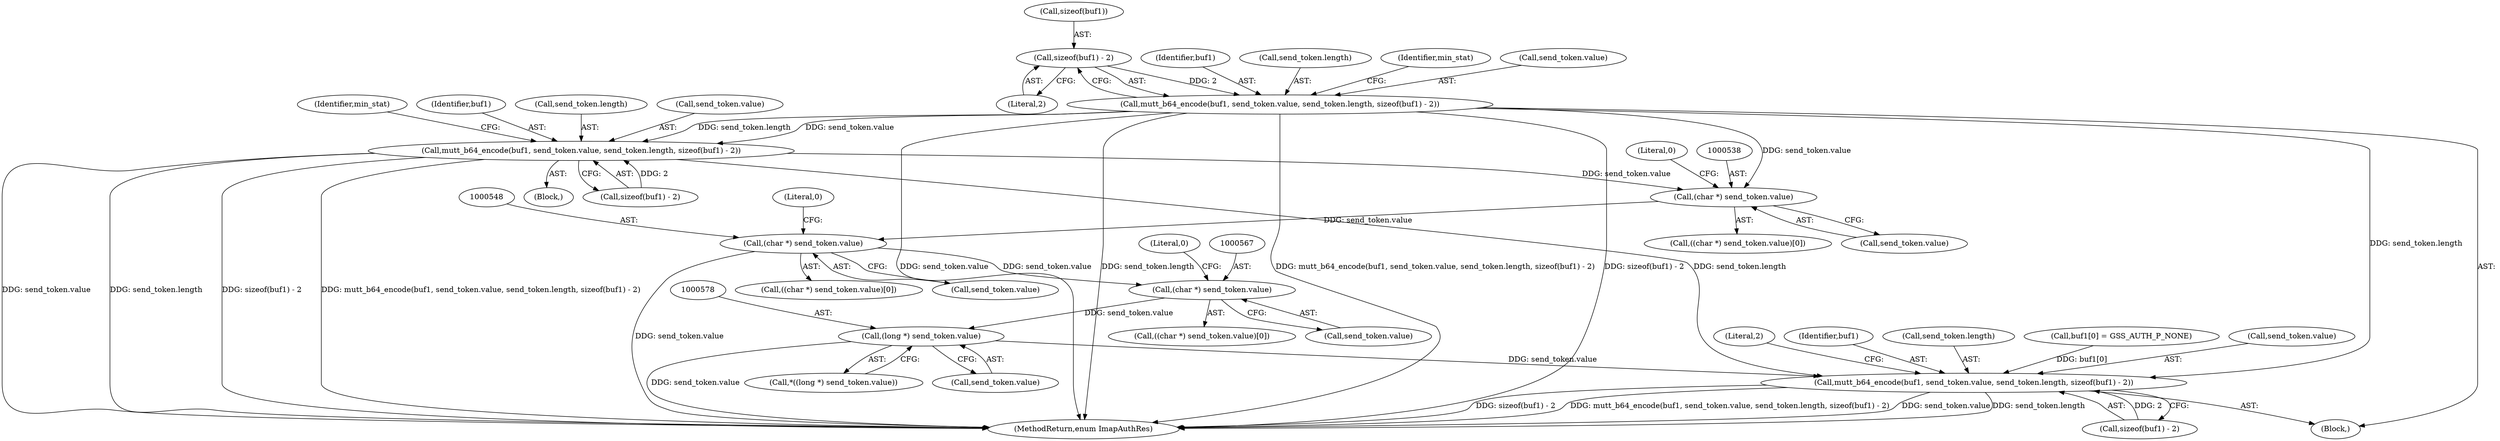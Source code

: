 digraph "0_neomutt_6f163e07ae68654d7ac5268cbb7565f6df79ad85_0@API" {
"1000320" [label="(Call,sizeof(buf1) - 2)"];
"1000312" [label="(Call,mutt_b64_encode(buf1, send_token.value, send_token.length, sizeof(buf1) - 2))"];
"1000433" [label="(Call,mutt_b64_encode(buf1, send_token.value, send_token.length, sizeof(buf1) - 2))"];
"1000537" [label="(Call,(char *) send_token.value)"];
"1000547" [label="(Call,(char *) send_token.value)"];
"1000566" [label="(Call,(char *) send_token.value)"];
"1000577" [label="(Call,(long *) send_token.value)"];
"1000683" [label="(Call,mutt_b64_encode(buf1, send_token.value, send_token.length, sizeof(buf1) - 2))"];
"1000547" [label="(Call,(char *) send_token.value)"];
"1000565" [label="(Call,((char *) send_token.value)[0])"];
"1000343" [label="(Block,)"];
"1000313" [label="(Identifier,buf1)"];
"1000434" [label="(Identifier,buf1)"];
"1000438" [label="(Call,send_token.length)"];
"1000435" [label="(Call,send_token.value)"];
"1000317" [label="(Call,send_token.length)"];
"1000542" [label="(Literal,0)"];
"1000552" [label="(Literal,0)"];
"1000326" [label="(Identifier,min_stat)"];
"1000433" [label="(Call,mutt_b64_encode(buf1, send_token.value, send_token.length, sizeof(buf1) - 2))"];
"1000536" [label="(Call,((char *) send_token.value)[0])"];
"1000314" [label="(Call,send_token.value)"];
"1000566" [label="(Call,(char *) send_token.value)"];
"1000539" [label="(Call,send_token.value)"];
"1000546" [label="(Call,((char *) send_token.value)[0])"];
"1000571" [label="(Literal,0)"];
"1000568" [label="(Call,send_token.value)"];
"1000577" [label="(Call,(long *) send_token.value)"];
"1000323" [label="(Literal,2)"];
"1000696" [label="(Literal,2)"];
"1000579" [label="(Call,send_token.value)"];
"1000312" [label="(Call,mutt_b64_encode(buf1, send_token.value, send_token.length, sizeof(buf1) - 2))"];
"1000321" [label="(Call,sizeof(buf1))"];
"1000120" [label="(Block,)"];
"1000537" [label="(Call,(char *) send_token.value)"];
"1000691" [label="(Call,sizeof(buf1) - 2)"];
"1000684" [label="(Identifier,buf1)"];
"1000441" [label="(Call,sizeof(buf1) - 2)"];
"1000320" [label="(Call,sizeof(buf1) - 2)"];
"1000688" [label="(Call,send_token.length)"];
"1000447" [label="(Identifier,min_stat)"];
"1000549" [label="(Call,send_token.value)"];
"1000576" [label="(Call,*((long *) send_token.value))"];
"1000621" [label="(Call,buf1[0] = GSS_AUTH_P_NONE)"];
"1000786" [label="(MethodReturn,enum ImapAuthRes)"];
"1000685" [label="(Call,send_token.value)"];
"1000683" [label="(Call,mutt_b64_encode(buf1, send_token.value, send_token.length, sizeof(buf1) - 2))"];
"1000320" -> "1000312"  [label="AST: "];
"1000320" -> "1000323"  [label="CFG: "];
"1000321" -> "1000320"  [label="AST: "];
"1000323" -> "1000320"  [label="AST: "];
"1000312" -> "1000320"  [label="CFG: "];
"1000320" -> "1000312"  [label="DDG: 2"];
"1000312" -> "1000120"  [label="AST: "];
"1000313" -> "1000312"  [label="AST: "];
"1000314" -> "1000312"  [label="AST: "];
"1000317" -> "1000312"  [label="AST: "];
"1000326" -> "1000312"  [label="CFG: "];
"1000312" -> "1000786"  [label="DDG: mutt_b64_encode(buf1, send_token.value, send_token.length, sizeof(buf1) - 2)"];
"1000312" -> "1000786"  [label="DDG: sizeof(buf1) - 2"];
"1000312" -> "1000786"  [label="DDG: send_token.value"];
"1000312" -> "1000786"  [label="DDG: send_token.length"];
"1000312" -> "1000433"  [label="DDG: send_token.value"];
"1000312" -> "1000433"  [label="DDG: send_token.length"];
"1000312" -> "1000537"  [label="DDG: send_token.value"];
"1000312" -> "1000683"  [label="DDG: send_token.length"];
"1000433" -> "1000343"  [label="AST: "];
"1000433" -> "1000441"  [label="CFG: "];
"1000434" -> "1000433"  [label="AST: "];
"1000435" -> "1000433"  [label="AST: "];
"1000438" -> "1000433"  [label="AST: "];
"1000441" -> "1000433"  [label="AST: "];
"1000447" -> "1000433"  [label="CFG: "];
"1000433" -> "1000786"  [label="DDG: send_token.length"];
"1000433" -> "1000786"  [label="DDG: mutt_b64_encode(buf1, send_token.value, send_token.length, sizeof(buf1) - 2)"];
"1000433" -> "1000786"  [label="DDG: send_token.value"];
"1000433" -> "1000786"  [label="DDG: sizeof(buf1) - 2"];
"1000441" -> "1000433"  [label="DDG: 2"];
"1000433" -> "1000537"  [label="DDG: send_token.value"];
"1000433" -> "1000683"  [label="DDG: send_token.length"];
"1000537" -> "1000536"  [label="AST: "];
"1000537" -> "1000539"  [label="CFG: "];
"1000538" -> "1000537"  [label="AST: "];
"1000539" -> "1000537"  [label="AST: "];
"1000542" -> "1000537"  [label="CFG: "];
"1000537" -> "1000547"  [label="DDG: send_token.value"];
"1000547" -> "1000546"  [label="AST: "];
"1000547" -> "1000549"  [label="CFG: "];
"1000548" -> "1000547"  [label="AST: "];
"1000549" -> "1000547"  [label="AST: "];
"1000552" -> "1000547"  [label="CFG: "];
"1000547" -> "1000786"  [label="DDG: send_token.value"];
"1000547" -> "1000566"  [label="DDG: send_token.value"];
"1000566" -> "1000565"  [label="AST: "];
"1000566" -> "1000568"  [label="CFG: "];
"1000567" -> "1000566"  [label="AST: "];
"1000568" -> "1000566"  [label="AST: "];
"1000571" -> "1000566"  [label="CFG: "];
"1000566" -> "1000577"  [label="DDG: send_token.value"];
"1000577" -> "1000576"  [label="AST: "];
"1000577" -> "1000579"  [label="CFG: "];
"1000578" -> "1000577"  [label="AST: "];
"1000579" -> "1000577"  [label="AST: "];
"1000576" -> "1000577"  [label="CFG: "];
"1000577" -> "1000786"  [label="DDG: send_token.value"];
"1000577" -> "1000683"  [label="DDG: send_token.value"];
"1000683" -> "1000120"  [label="AST: "];
"1000683" -> "1000691"  [label="CFG: "];
"1000684" -> "1000683"  [label="AST: "];
"1000685" -> "1000683"  [label="AST: "];
"1000688" -> "1000683"  [label="AST: "];
"1000691" -> "1000683"  [label="AST: "];
"1000696" -> "1000683"  [label="CFG: "];
"1000683" -> "1000786"  [label="DDG: mutt_b64_encode(buf1, send_token.value, send_token.length, sizeof(buf1) - 2)"];
"1000683" -> "1000786"  [label="DDG: send_token.value"];
"1000683" -> "1000786"  [label="DDG: send_token.length"];
"1000683" -> "1000786"  [label="DDG: sizeof(buf1) - 2"];
"1000621" -> "1000683"  [label="DDG: buf1[0]"];
"1000691" -> "1000683"  [label="DDG: 2"];
}
